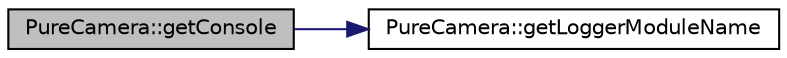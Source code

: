 digraph "PureCamera::getConsole"
{
 // LATEX_PDF_SIZE
  edge [fontname="Helvetica",fontsize="10",labelfontname="Helvetica",labelfontsize="10"];
  node [fontname="Helvetica",fontsize="10",shape=record];
  rankdir="LR";
  Node1 [label="PureCamera::getConsole",height=0.2,width=0.4,color="black", fillcolor="grey75", style="filled", fontcolor="black",tooltip="Returns access to console preset with logger module name as this class."];
  Node1 -> Node2 [color="midnightblue",fontsize="10",style="solid",fontname="Helvetica"];
  Node2 [label="PureCamera::getLoggerModuleName",height=0.2,width=0.4,color="black", fillcolor="white", style="filled",URL="$class_pure_camera.html#acacc4a6cba3abfed7ea0ca65f8942938",tooltip="Returns the logger module name of this class."];
}
